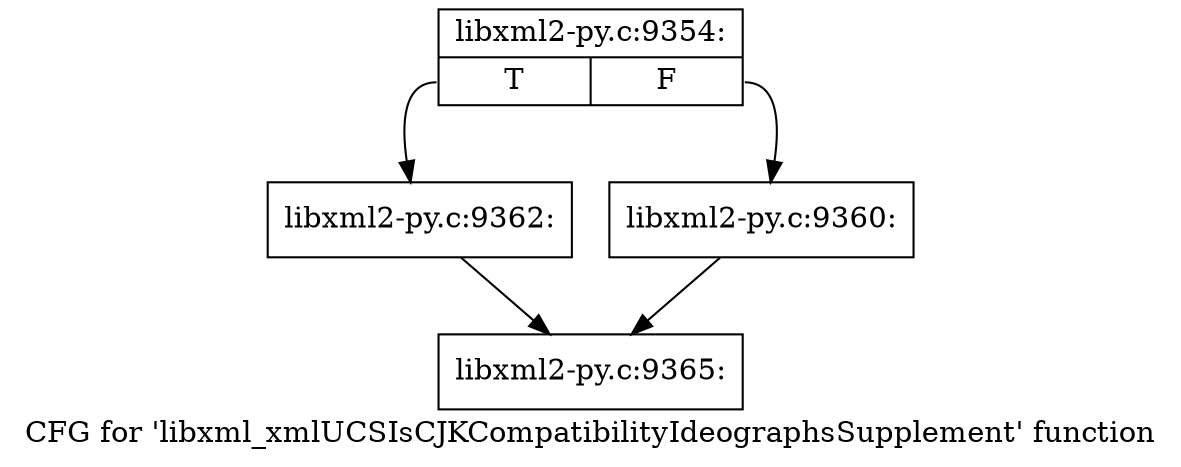 digraph "CFG for 'libxml_xmlUCSIsCJKCompatibilityIdeographsSupplement' function" {
	label="CFG for 'libxml_xmlUCSIsCJKCompatibilityIdeographsSupplement' function";

	Node0x450e0a0 [shape=record,label="{libxml2-py.c:9354:|{<s0>T|<s1>F}}"];
	Node0x450e0a0:s0 -> Node0x4510f60;
	Node0x450e0a0:s1 -> Node0x4510f10;
	Node0x4510f10 [shape=record,label="{libxml2-py.c:9360:}"];
	Node0x4510f10 -> Node0x450e480;
	Node0x4510f60 [shape=record,label="{libxml2-py.c:9362:}"];
	Node0x4510f60 -> Node0x450e480;
	Node0x450e480 [shape=record,label="{libxml2-py.c:9365:}"];
}

